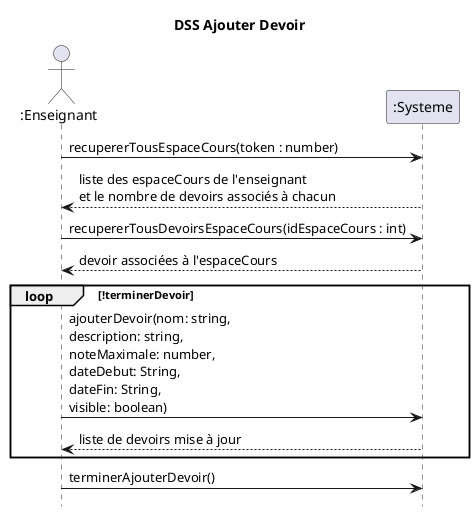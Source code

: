 @startuml DSS_Ajouter_Devoir
title DSS Ajouter Devoir
hide footbox
actor ":Enseignant" as professeur
participant ":Systeme" as systeme

professeur ->  systeme : recupererTousEspaceCours(token : number)
professeur <-- systeme : liste des espaceCours de l'enseignant\net le nombre de devoirs associés à chacun
professeur -> systeme : recupererTousDevoirsEspaceCours(idEspaceCours : int)
professeur <-- systeme : devoir associées à l'espaceCours
loop !terminerDevoir
professeur -> systeme : ajouterDevoir(nom: string, \ndescription: string, \nnoteMaximale: number, \ndateDebut: String, \ndateFin: String, \nvisible: boolean)
systeme --> professeur : liste de devoirs mise à jour
end
professeur -> systeme : terminerAjouterDevoir()
@enduml